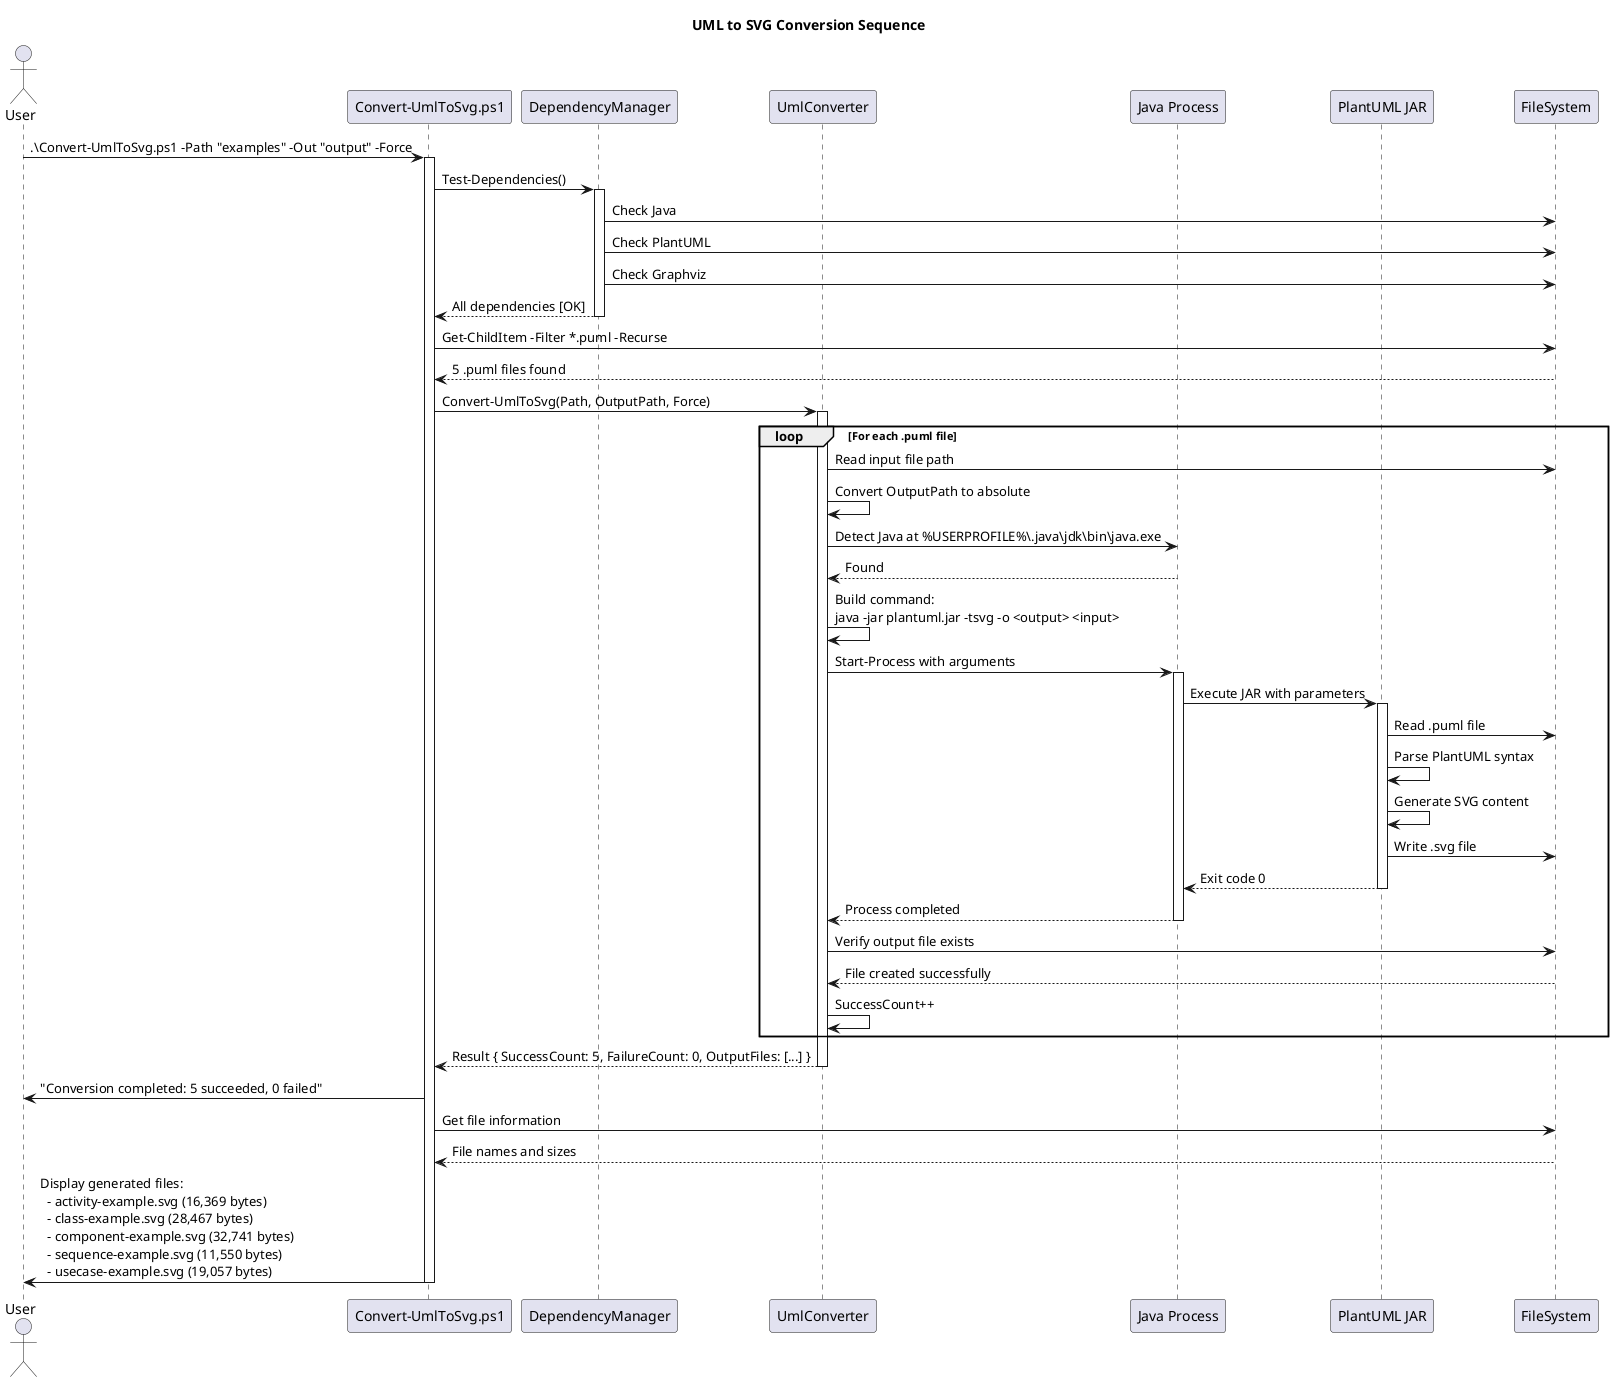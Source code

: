 @startuml sequence-conversion
title UML to SVG Conversion Sequence

actor User
participant "Convert-UmlToSvg.ps1" as Main
participant "DependencyManager" as DepMgr
participant "UmlConverter" as Converter
participant "Java Process" as Java
participant "PlantUML JAR" as PlantUML
participant "FileSystem" as FS

User -> Main: .\Convert-UmlToSvg.ps1 -Path "examples" -Out "output" -Force
activate Main

' Step 1: Verify dependencies
Main -> DepMgr: Test-Dependencies()
activate DepMgr
DepMgr -> FS: Check Java
DepMgr -> FS: Check PlantUML
DepMgr -> FS: Check Graphviz
DepMgr --> Main: All dependencies [OK]
deactivate DepMgr

' Step 2: Find input files
Main -> FS: Get-ChildItem -Filter *.puml -Recurse
FS --> Main: 5 .puml files found

' Step 3: Convert each file
Main -> Converter: Convert-UmlToSvg(Path, OutputPath, Force)
activate Converter

loop For each .puml file
    Converter -> FS: Read input file path
    Converter -> Converter: Convert OutputPath to absolute
    
    Converter -> Java: Detect Java at %USERPROFILE%\.java\jdk\bin\java.exe
    Java --> Converter: Found
    
    Converter -> Converter: Build command:\njava -jar plantuml.jar -tsvg -o <output> <input>
    
    Converter -> Java: Start-Process with arguments
    activate Java
    Java -> PlantUML: Execute JAR with parameters
    activate PlantUML
    PlantUML -> FS: Read .puml file
    PlantUML -> PlantUML: Parse PlantUML syntax
    PlantUML -> PlantUML: Generate SVG content
    PlantUML -> FS: Write .svg file
    PlantUML --> Java: Exit code 0
    deactivate PlantUML
    Java --> Converter: Process completed
    deactivate Java
    
    Converter -> FS: Verify output file exists
    FS --> Converter: File created successfully
    Converter -> Converter: SuccessCount++
end

Converter --> Main: Result { SuccessCount: 5, FailureCount: 0, OutputFiles: [...] }
deactivate Converter

' Step 4: Display results
Main -> User: "Conversion completed: 5 succeeded, 0 failed"
Main -> FS: Get file information
FS --> Main: File names and sizes
Main -> User: Display generated files:\n  - activity-example.svg (16,369 bytes)\n  - class-example.svg (28,467 bytes)\n  - component-example.svg (32,741 bytes)\n  - sequence-example.svg (11,550 bytes)\n  - usecase-example.svg (19,057 bytes)

deactivate Main

@enduml
